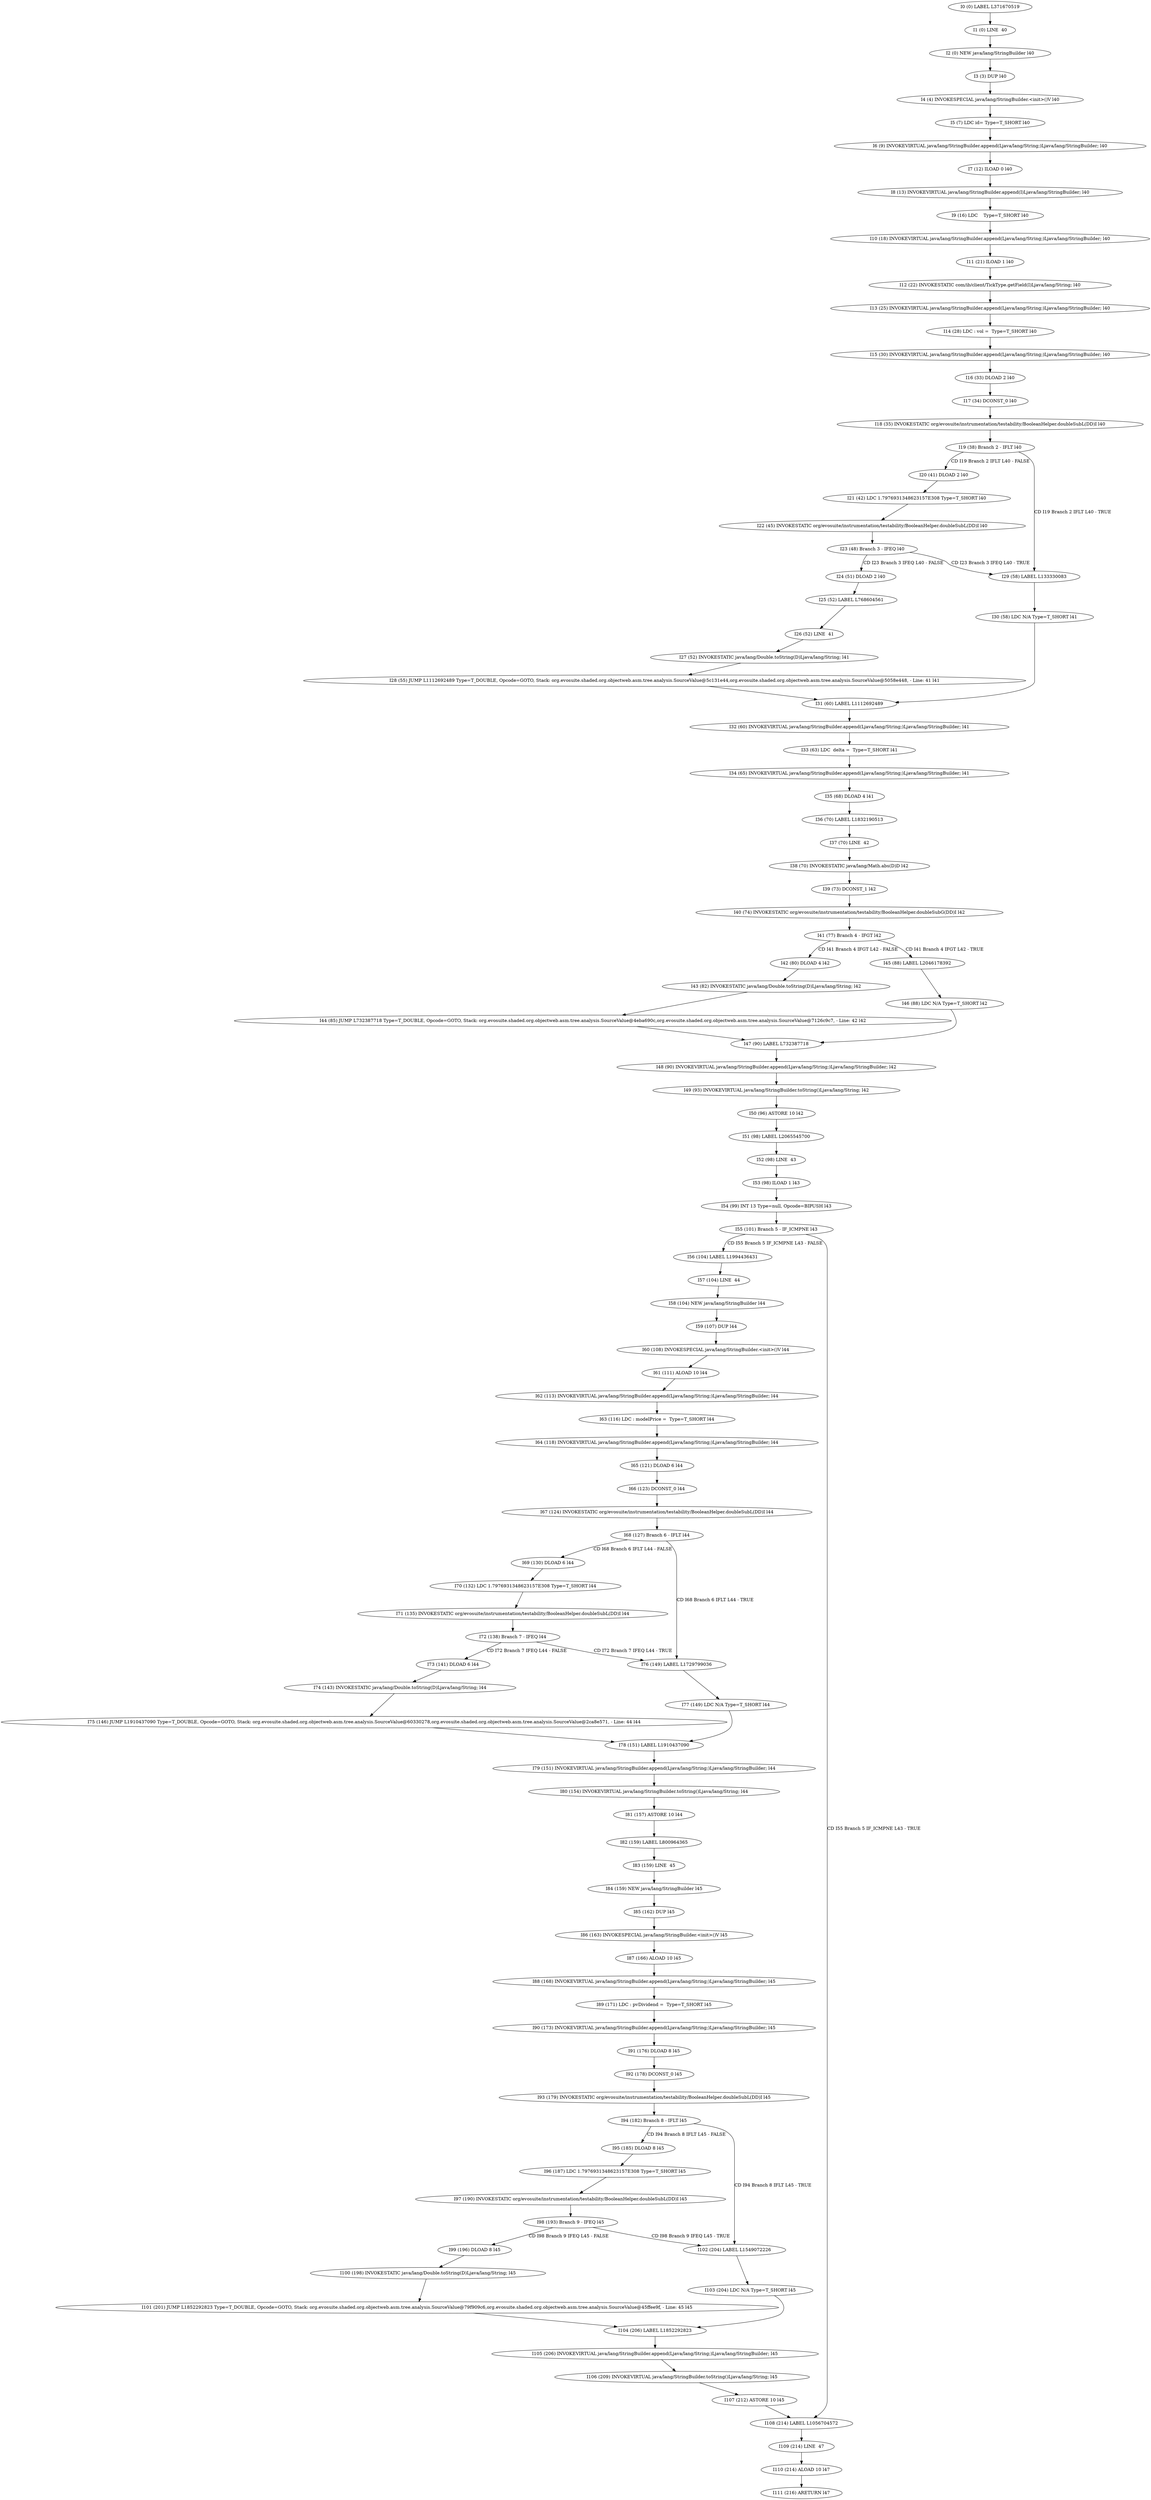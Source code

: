 digraph G {
  1 [ label="I0 (0) LABEL L371670519" ];
  2 [ label="I1 (0) LINE  40" ];
  3 [ label="I2 (0) NEW java/lang/StringBuilder l40" ];
  4 [ label="I3 (3) DUP l40" ];
  5 [ label="I4 (4) INVOKESPECIAL java/lang/StringBuilder.<init>()V l40" ];
  6 [ label="I5 (7) LDC id= Type=T_SHORT l40" ];
  7 [ label="I6 (9) INVOKEVIRTUAL java/lang/StringBuilder.append(Ljava/lang/String;)Ljava/lang/StringBuilder; l40" ];
  8 [ label="I7 (12) ILOAD 0 l40" ];
  9 [ label="I8 (13) INVOKEVIRTUAL java/lang/StringBuilder.append(I)Ljava/lang/StringBuilder; l40" ];
  10 [ label="I9 (16) LDC    Type=T_SHORT l40" ];
  11 [ label="I10 (18) INVOKEVIRTUAL java/lang/StringBuilder.append(Ljava/lang/String;)Ljava/lang/StringBuilder; l40" ];
  12 [ label="I11 (21) ILOAD 1 l40" ];
  13 [ label="I12 (22) INVOKESTATIC com/ib/client/TickType.getField(I)Ljava/lang/String; l40" ];
  14 [ label="I13 (25) INVOKEVIRTUAL java/lang/StringBuilder.append(Ljava/lang/String;)Ljava/lang/StringBuilder; l40" ];
  15 [ label="I14 (28) LDC : vol =  Type=T_SHORT l40" ];
  16 [ label="I15 (30) INVOKEVIRTUAL java/lang/StringBuilder.append(Ljava/lang/String;)Ljava/lang/StringBuilder; l40" ];
  17 [ label="I16 (33) DLOAD 2 l40" ];
  18 [ label="I17 (34) DCONST_0 l40" ];
  19 [ label="I18 (35) INVOKESTATIC org/evosuite/instrumentation/testability/BooleanHelper.doubleSubL(DD)I l40" ];
  20 [ label="I19 (38) Branch 2 - IFLT l40" ];
  21 [ label="I20 (41) DLOAD 2 l40" ];
  22 [ label="I21 (42) LDC 1.7976931348623157E308 Type=T_SHORT l40" ];
  23 [ label="I22 (45) INVOKESTATIC org/evosuite/instrumentation/testability/BooleanHelper.doubleSubL(DD)I l40" ];
  24 [ label="I23 (48) Branch 3 - IFEQ l40" ];
  25 [ label="I24 (51) DLOAD 2 l40" ];
  26 [ label="I25 (52) LABEL L768604561" ];
  27 [ label="I26 (52) LINE  41" ];
  28 [ label="I27 (52) INVOKESTATIC java/lang/Double.toString(D)Ljava/lang/String; l41" ];
  29 [ label="I28 (55) JUMP L1112692489 Type=T_DOUBLE, Opcode=GOTO, Stack: org.evosuite.shaded.org.objectweb.asm.tree.analysis.SourceValue@5c131e44,org.evosuite.shaded.org.objectweb.asm.tree.analysis.SourceValue@5058e448, - Line: 41 l41" ];
  30 [ label="I29 (58) LABEL L133330083" ];
  31 [ label="I30 (58) LDC N/A Type=T_SHORT l41" ];
  32 [ label="I31 (60) LABEL L1112692489" ];
  33 [ label="I32 (60) INVOKEVIRTUAL java/lang/StringBuilder.append(Ljava/lang/String;)Ljava/lang/StringBuilder; l41" ];
  34 [ label="I33 (63) LDC  delta =  Type=T_SHORT l41" ];
  35 [ label="I34 (65) INVOKEVIRTUAL java/lang/StringBuilder.append(Ljava/lang/String;)Ljava/lang/StringBuilder; l41" ];
  36 [ label="I35 (68) DLOAD 4 l41" ];
  37 [ label="I36 (70) LABEL L1832190513" ];
  38 [ label="I37 (70) LINE  42" ];
  39 [ label="I38 (70) INVOKESTATIC java/lang/Math.abs(D)D l42" ];
  40 [ label="I39 (73) DCONST_1 l42" ];
  41 [ label="I40 (74) INVOKESTATIC org/evosuite/instrumentation/testability/BooleanHelper.doubleSubG(DD)I l42" ];
  42 [ label="I41 (77) Branch 4 - IFGT l42" ];
  43 [ label="I42 (80) DLOAD 4 l42" ];
  44 [ label="I43 (82) INVOKESTATIC java/lang/Double.toString(D)Ljava/lang/String; l42" ];
  45 [ label="I44 (85) JUMP L732387718 Type=T_DOUBLE, Opcode=GOTO, Stack: org.evosuite.shaded.org.objectweb.asm.tree.analysis.SourceValue@4eba690c,org.evosuite.shaded.org.objectweb.asm.tree.analysis.SourceValue@7126c9c7, - Line: 42 l42" ];
  46 [ label="I45 (88) LABEL L2046178392" ];
  47 [ label="I46 (88) LDC N/A Type=T_SHORT l42" ];
  48 [ label="I47 (90) LABEL L732387718" ];
  49 [ label="I48 (90) INVOKEVIRTUAL java/lang/StringBuilder.append(Ljava/lang/String;)Ljava/lang/StringBuilder; l42" ];
  50 [ label="I49 (93) INVOKEVIRTUAL java/lang/StringBuilder.toString()Ljava/lang/String; l42" ];
  51 [ label="I50 (96) ASTORE 10 l42" ];
  52 [ label="I51 (98) LABEL L2065545700" ];
  53 [ label="I52 (98) LINE  43" ];
  54 [ label="I53 (98) ILOAD 1 l43" ];
  55 [ label="I54 (99) INT 13 Type=null, Opcode=BIPUSH l43" ];
  56 [ label="I55 (101) Branch 5 - IF_ICMPNE l43" ];
  57 [ label="I56 (104) LABEL L1994436431" ];
  58 [ label="I57 (104) LINE  44" ];
  59 [ label="I58 (104) NEW java/lang/StringBuilder l44" ];
  60 [ label="I59 (107) DUP l44" ];
  61 [ label="I60 (108) INVOKESPECIAL java/lang/StringBuilder.<init>()V l44" ];
  62 [ label="I61 (111) ALOAD 10 l44" ];
  63 [ label="I62 (113) INVOKEVIRTUAL java/lang/StringBuilder.append(Ljava/lang/String;)Ljava/lang/StringBuilder; l44" ];
  64 [ label="I63 (116) LDC : modelPrice =  Type=T_SHORT l44" ];
  65 [ label="I64 (118) INVOKEVIRTUAL java/lang/StringBuilder.append(Ljava/lang/String;)Ljava/lang/StringBuilder; l44" ];
  66 [ label="I65 (121) DLOAD 6 l44" ];
  67 [ label="I66 (123) DCONST_0 l44" ];
  68 [ label="I67 (124) INVOKESTATIC org/evosuite/instrumentation/testability/BooleanHelper.doubleSubL(DD)I l44" ];
  69 [ label="I68 (127) Branch 6 - IFLT l44" ];
  70 [ label="I69 (130) DLOAD 6 l44" ];
  71 [ label="I70 (132) LDC 1.7976931348623157E308 Type=T_SHORT l44" ];
  72 [ label="I71 (135) INVOKESTATIC org/evosuite/instrumentation/testability/BooleanHelper.doubleSubL(DD)I l44" ];
  73 [ label="I72 (138) Branch 7 - IFEQ l44" ];
  74 [ label="I73 (141) DLOAD 6 l44" ];
  75 [ label="I74 (143) INVOKESTATIC java/lang/Double.toString(D)Ljava/lang/String; l44" ];
  76 [ label="I75 (146) JUMP L1910437090 Type=T_DOUBLE, Opcode=GOTO, Stack: org.evosuite.shaded.org.objectweb.asm.tree.analysis.SourceValue@60330278,org.evosuite.shaded.org.objectweb.asm.tree.analysis.SourceValue@2ca8e571, - Line: 44 l44" ];
  77 [ label="I76 (149) LABEL L1729799036" ];
  78 [ label="I77 (149) LDC N/A Type=T_SHORT l44" ];
  79 [ label="I78 (151) LABEL L1910437090" ];
  80 [ label="I79 (151) INVOKEVIRTUAL java/lang/StringBuilder.append(Ljava/lang/String;)Ljava/lang/StringBuilder; l44" ];
  81 [ label="I80 (154) INVOKEVIRTUAL java/lang/StringBuilder.toString()Ljava/lang/String; l44" ];
  82 [ label="I81 (157) ASTORE 10 l44" ];
  83 [ label="I82 (159) LABEL L800964365" ];
  84 [ label="I83 (159) LINE  45" ];
  85 [ label="I84 (159) NEW java/lang/StringBuilder l45" ];
  86 [ label="I85 (162) DUP l45" ];
  87 [ label="I86 (163) INVOKESPECIAL java/lang/StringBuilder.<init>()V l45" ];
  88 [ label="I87 (166) ALOAD 10 l45" ];
  89 [ label="I88 (168) INVOKEVIRTUAL java/lang/StringBuilder.append(Ljava/lang/String;)Ljava/lang/StringBuilder; l45" ];
  90 [ label="I89 (171) LDC : pvDividend =  Type=T_SHORT l45" ];
  91 [ label="I90 (173) INVOKEVIRTUAL java/lang/StringBuilder.append(Ljava/lang/String;)Ljava/lang/StringBuilder; l45" ];
  92 [ label="I91 (176) DLOAD 8 l45" ];
  93 [ label="I92 (178) DCONST_0 l45" ];
  94 [ label="I93 (179) INVOKESTATIC org/evosuite/instrumentation/testability/BooleanHelper.doubleSubL(DD)I l45" ];
  95 [ label="I94 (182) Branch 8 - IFLT l45" ];
  96 [ label="I95 (185) DLOAD 8 l45" ];
  97 [ label="I96 (187) LDC 1.7976931348623157E308 Type=T_SHORT l45" ];
  98 [ label="I97 (190) INVOKESTATIC org/evosuite/instrumentation/testability/BooleanHelper.doubleSubL(DD)I l45" ];
  99 [ label="I98 (193) Branch 9 - IFEQ l45" ];
  100 [ label="I99 (196) DLOAD 8 l45" ];
  101 [ label="I100 (198) INVOKESTATIC java/lang/Double.toString(D)Ljava/lang/String; l45" ];
  102 [ label="I101 (201) JUMP L1852292823 Type=T_DOUBLE, Opcode=GOTO, Stack: org.evosuite.shaded.org.objectweb.asm.tree.analysis.SourceValue@79f909c6,org.evosuite.shaded.org.objectweb.asm.tree.analysis.SourceValue@45ffee9f, - Line: 45 l45" ];
  103 [ label="I102 (204) LABEL L1549072226" ];
  104 [ label="I103 (204) LDC N/A Type=T_SHORT l45" ];
  105 [ label="I104 (206) LABEL L1852292823" ];
  106 [ label="I105 (206) INVOKEVIRTUAL java/lang/StringBuilder.append(Ljava/lang/String;)Ljava/lang/StringBuilder; l45" ];
  107 [ label="I106 (209) INVOKEVIRTUAL java/lang/StringBuilder.toString()Ljava/lang/String; l45" ];
  108 [ label="I107 (212) ASTORE 10 l45" ];
  109 [ label="I108 (214) LABEL L1056704572" ];
  110 [ label="I109 (214) LINE  47" ];
  111 [ label="I110 (214) ALOAD 10 l47" ];
  112 [ label="I111 (216) ARETURN l47" ];
  1 -> 2 [ label="" ];
  2 -> 3 [ label="" ];
  3 -> 4 [ label="" ];
  4 -> 5 [ label="" ];
  5 -> 6 [ label="" ];
  6 -> 7 [ label="" ];
  7 -> 8 [ label="" ];
  8 -> 9 [ label="" ];
  9 -> 10 [ label="" ];
  10 -> 11 [ label="" ];
  11 -> 12 [ label="" ];
  12 -> 13 [ label="" ];
  13 -> 14 [ label="" ];
  14 -> 15 [ label="" ];
  15 -> 16 [ label="" ];
  16 -> 17 [ label="" ];
  17 -> 18 [ label="" ];
  18 -> 19 [ label="" ];
  19 -> 20 [ label="" ];
  20 -> 21 [ label="CD I19 Branch 2 IFLT L40 - FALSE" ];
  20 -> 30 [ label="CD I19 Branch 2 IFLT L40 - TRUE" ];
  30 -> 31 [ label="" ];
  31 -> 32 [ label="" ];
  32 -> 33 [ label="" ];
  33 -> 34 [ label="" ];
  34 -> 35 [ label="" ];
  35 -> 36 [ label="" ];
  36 -> 37 [ label="" ];
  37 -> 38 [ label="" ];
  38 -> 39 [ label="" ];
  39 -> 40 [ label="" ];
  40 -> 41 [ label="" ];
  41 -> 42 [ label="" ];
  42 -> 43 [ label="CD I41 Branch 4 IFGT L42 - FALSE" ];
  42 -> 46 [ label="CD I41 Branch 4 IFGT L42 - TRUE" ];
  46 -> 47 [ label="" ];
  47 -> 48 [ label="" ];
  48 -> 49 [ label="" ];
  49 -> 50 [ label="" ];
  50 -> 51 [ label="" ];
  51 -> 52 [ label="" ];
  52 -> 53 [ label="" ];
  53 -> 54 [ label="" ];
  54 -> 55 [ label="" ];
  55 -> 56 [ label="" ];
  56 -> 57 [ label="CD I55 Branch 5 IF_ICMPNE L43 - FALSE" ];
  56 -> 109 [ label="CD I55 Branch 5 IF_ICMPNE L43 - TRUE" ];
  109 -> 110 [ label="" ];
  110 -> 111 [ label="" ];
  111 -> 112 [ label="" ];
  57 -> 58 [ label="" ];
  58 -> 59 [ label="" ];
  59 -> 60 [ label="" ];
  60 -> 61 [ label="" ];
  61 -> 62 [ label="" ];
  62 -> 63 [ label="" ];
  63 -> 64 [ label="" ];
  64 -> 65 [ label="" ];
  65 -> 66 [ label="" ];
  66 -> 67 [ label="" ];
  67 -> 68 [ label="" ];
  68 -> 69 [ label="" ];
  69 -> 70 [ label="CD I68 Branch 6 IFLT L44 - FALSE" ];
  69 -> 77 [ label="CD I68 Branch 6 IFLT L44 - TRUE" ];
  77 -> 78 [ label="" ];
  78 -> 79 [ label="" ];
  79 -> 80 [ label="" ];
  80 -> 81 [ label="" ];
  81 -> 82 [ label="" ];
  82 -> 83 [ label="" ];
  83 -> 84 [ label="" ];
  84 -> 85 [ label="" ];
  85 -> 86 [ label="" ];
  86 -> 87 [ label="" ];
  87 -> 88 [ label="" ];
  88 -> 89 [ label="" ];
  89 -> 90 [ label="" ];
  90 -> 91 [ label="" ];
  91 -> 92 [ label="" ];
  92 -> 93 [ label="" ];
  93 -> 94 [ label="" ];
  94 -> 95 [ label="" ];
  95 -> 96 [ label="CD I94 Branch 8 IFLT L45 - FALSE" ];
  95 -> 103 [ label="CD I94 Branch 8 IFLT L45 - TRUE" ];
  103 -> 104 [ label="" ];
  104 -> 105 [ label="" ];
  105 -> 106 [ label="" ];
  106 -> 107 [ label="" ];
  107 -> 108 [ label="" ];
  108 -> 109 [ label="" ];
  96 -> 97 [ label="" ];
  97 -> 98 [ label="" ];
  98 -> 99 [ label="" ];
  99 -> 100 [ label="CD I98 Branch 9 IFEQ L45 - FALSE" ];
  99 -> 103 [ label="CD I98 Branch 9 IFEQ L45 - TRUE" ];
  100 -> 101 [ label="" ];
  101 -> 102 [ label="" ];
  102 -> 105 [ label="" ];
  70 -> 71 [ label="" ];
  71 -> 72 [ label="" ];
  72 -> 73 [ label="" ];
  73 -> 74 [ label="CD I72 Branch 7 IFEQ L44 - FALSE" ];
  73 -> 77 [ label="CD I72 Branch 7 IFEQ L44 - TRUE" ];
  74 -> 75 [ label="" ];
  75 -> 76 [ label="" ];
  76 -> 79 [ label="" ];
  43 -> 44 [ label="" ];
  44 -> 45 [ label="" ];
  45 -> 48 [ label="" ];
  21 -> 22 [ label="" ];
  22 -> 23 [ label="" ];
  23 -> 24 [ label="" ];
  24 -> 25 [ label="CD I23 Branch 3 IFEQ L40 - FALSE" ];
  24 -> 30 [ label="CD I23 Branch 3 IFEQ L40 - TRUE" ];
  25 -> 26 [ label="" ];
  26 -> 27 [ label="" ];
  27 -> 28 [ label="" ];
  28 -> 29 [ label="" ];
  29 -> 32 [ label="" ];
}
